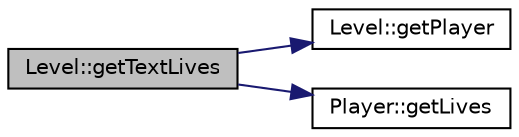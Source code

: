 digraph "Level::getTextLives"
{
  edge [fontname="Helvetica",fontsize="10",labelfontname="Helvetica",labelfontsize="10"];
  node [fontname="Helvetica",fontsize="10",shape=record];
  rankdir="LR";
  Node1 [label="Level::getTextLives",height=0.2,width=0.4,color="black", fillcolor="grey75", style="filled" fontcolor="black"];
  Node1 -> Node2 [color="midnightblue",fontsize="10",style="solid",fontname="Helvetica"];
  Node2 [label="Level::getPlayer",height=0.2,width=0.4,color="black", fillcolor="white", style="filled",URL="$class_level.html#a98b9579253fbf55f7d631853c4cd7e9c",tooltip="Return the player in the level."];
  Node1 -> Node3 [color="midnightblue",fontsize="10",style="solid",fontname="Helvetica"];
  Node3 [label="Player::getLives",height=0.2,width=0.4,color="black", fillcolor="white", style="filled",URL="$class_player.html#af56ac33b9b2ebd9f97c8a6f485cf2d47",tooltip="Return the number of lives of the player."];
}
